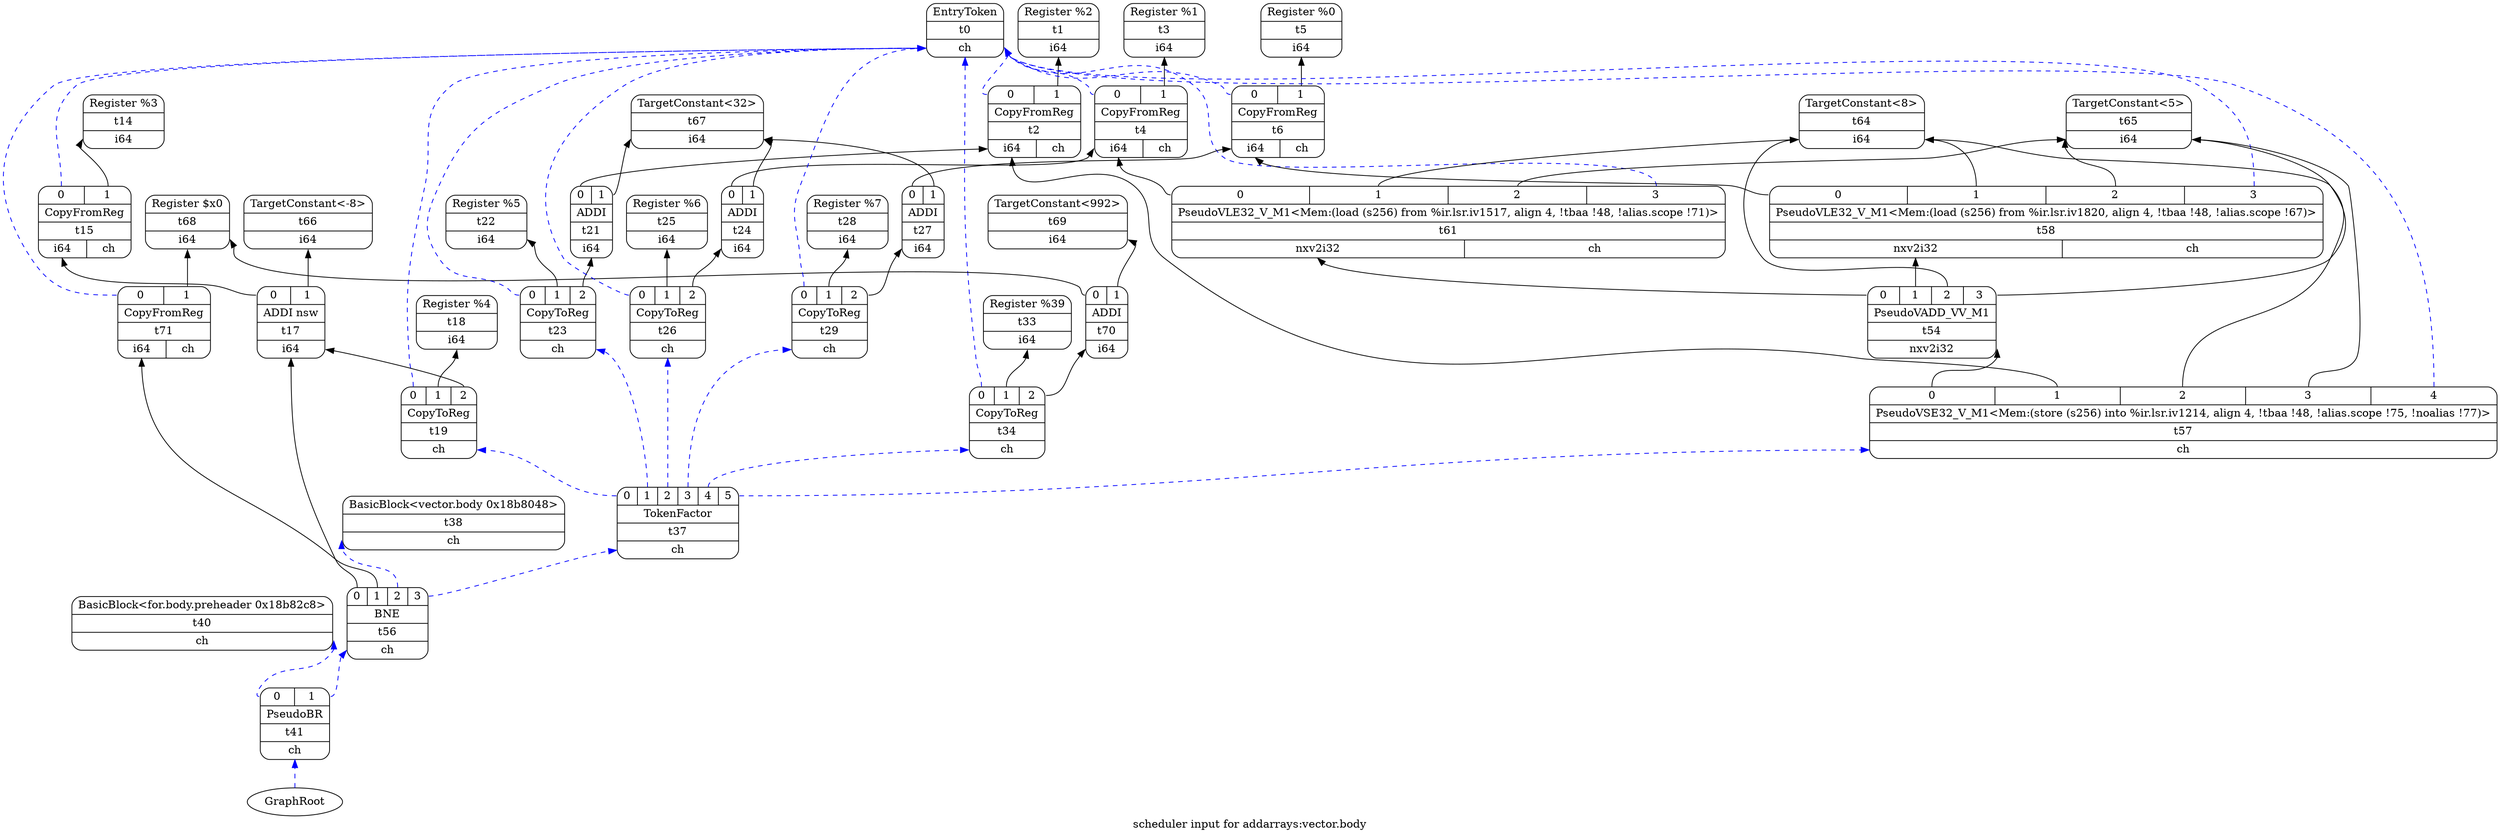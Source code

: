 digraph "scheduler input for addarrays:vector.body" {
	rankdir="BT";
	label="scheduler input for addarrays:vector.body";

	Node0x1808f68 [shape=record,shape=Mrecord,label="{EntryToken|t0|{<d0>ch}}"];
	Node0x18c1380 [shape=record,shape=Mrecord,label="{Register %2|t1|{<d0>i64}}"];
	Node0x18bdf70 [shape=record,shape=Mrecord,label="{Register %1|t3|{<d0>i64}}"];
	Node0x18bd548 [shape=record,shape=Mrecord,label="{Register %0|t5|{<d0>i64}}"];
	Node0x18ba610 [shape=record,shape=Mrecord,label="{Register %3|t14|{<d0>i64}}"];
	Node0x18bd6e8 [shape=record,shape=Mrecord,label="{Register %4|t18|{<d0>i64}}"];
	Node0x18b51d8 [shape=record,shape=Mrecord,label="{Register %5|t22|{<d0>i64}}"];
	Node0x18b5c68 [shape=record,shape=Mrecord,label="{Register %6|t25|{<d0>i64}}"];
	Node0x18b5e08 [shape=record,shape=Mrecord,label="{Register %7|t28|{<d0>i64}}"];
	Node0x18bddd0 [shape=record,shape=Mrecord,label="{Register %39|t33|{<d0>i64}}"];
	Node0x18b5170 [shape=record,shape=Mrecord,label="{BasicBlock\<vector.body 0x18b8048\>|t38|{<d0>ch}}"];
	Node0x18bad60 [shape=record,shape=Mrecord,label="{BasicBlock\<for.body.preheader 0x18b82c8\>|t40|{<d0>ch}}"];
	Node0x18ba818 [shape=record,shape=Mrecord,label="{{<s0>0|<s1>1}|CopyFromReg|t2|{<d0>i64|<d1>ch}}"];
	Node0x18ba818:s0 -> Node0x1808f68:d0[color=blue,style=dashed];
	Node0x18ba818:s1 -> Node0x18c1380:d0;
	Node0x18c13e8 [shape=record,shape=Mrecord,label="{{<s0>0|<s1>1}|CopyFromReg|t4|{<d0>i64|<d1>ch}}"];
	Node0x18c13e8:s0 -> Node0x1808f68:d0[color=blue,style=dashed];
	Node0x18c13e8:s1 -> Node0x18bdf70:d0;
	Node0x18baf68 [shape=record,shape=Mrecord,label="{{<s0>0|<s1>1}|CopyFromReg|t6|{<d0>i64|<d1>ch}}"];
	Node0x18baf68:s0 -> Node0x1808f68:d0[color=blue,style=dashed];
	Node0x18baf68:s1 -> Node0x18bd548:d0;
	Node0x18b6078 [shape=record,shape=Mrecord,label="{{<s0>0|<s1>1}|CopyFromReg|t15|{<d0>i64|<d1>ch}}"];
	Node0x18b6078:s0 -> Node0x1808f68:d0[color=blue,style=dashed];
	Node0x18b6078:s1 -> Node0x18ba610:d0;
	Node0x18bb240 [shape=record,shape=Mrecord,label="{{<s0>0|<s1>1|<s2>2}|CopyToReg|t34|{<d0>ch}}"];
	Node0x18bb240:s0 -> Node0x1808f68:d0[color=blue,style=dashed];
	Node0x18bb240:s1 -> Node0x18bddd0:d0;
	Node0x18bb240:s2 -> Node0x18c1248:d0;
	Node0x18bac90 [shape=record,shape=Mrecord,label="{{<s0>0|<s1>1}|ADDI|t21|{<d0>i64}}"];
	Node0x18bac90:s0 -> Node0x18ba818:d0;
	Node0x18bac90:s1 -> Node0x18baa88:d0;
	Node0x18c1658 [shape=record,shape=Mrecord,label="{{<s0>0|<s1>1|<s2>2|<s3>3}|PseudoVLE32_V_M1\<Mem:(load (s256) from %ir.lsr.iv1517, align 4, !tbaa !48, !alias.scope !71)\>|t61|{<d0>nxv2i32|<d1>ch}}"];
	Node0x18c1658:s0 -> Node0x18c13e8:d0;
	Node0x18c1658:s1 -> Node0x18bae98:d0;
	Node0x18c1658:s2 -> Node0x18c1e78:d0;
	Node0x18c1658:s3 -> Node0x1808f68:d0[color=blue,style=dashed];
	Node0x18b5b30 [shape=record,shape=Mrecord,label="{{<s0>0|<s1>1}|ADDI|t24|{<d0>i64}}"];
	Node0x18b5b30:s0 -> Node0x18c13e8:d0;
	Node0x18b5b30:s1 -> Node0x18baa88:d0;
	Node0x18bd9c0 [shape=record,shape=Mrecord,label="{{<s0>0|<s1>1|<s2>2|<s3>3}|PseudoVLE32_V_M1\<Mem:(load (s256) from %ir.lsr.iv1820, align 4, !tbaa !48, !alias.scope !67)\>|t58|{<d0>nxv2i32|<d1>ch}}"];
	Node0x18bd9c0:s0 -> Node0x18baf68:d0;
	Node0x18bd9c0:s1 -> Node0x18bae98:d0;
	Node0x18bd9c0:s2 -> Node0x18c1e78:d0;
	Node0x18bd9c0:s3 -> Node0x1808f68:d0[color=blue,style=dashed];
	Node0x18b5858 [shape=record,shape=Mrecord,label="{{<s0>0|<s1>1}|ADDI|t27|{<d0>i64}}"];
	Node0x18b5858:s0 -> Node0x18baf68:d0;
	Node0x18b5858:s1 -> Node0x18baa88:d0;
	Node0x18bb108 [shape=record,shape=Mrecord,label="{{<s0>0|<s1>1}|ADDI nsw|t17|{<d0>i64}}"];
	Node0x18bb108:s0 -> Node0x18b6078:d0;
	Node0x18bb108:s1 -> Node0x18ba748:d0;
	Node0x18b5f40 [shape=record,shape=Mrecord,label="{{<s0>0|<s1>1|<s2>2}|CopyToReg|t23|{<d0>ch}}"];
	Node0x18b5f40:s0 -> Node0x1808f68:d0[color=blue,style=dashed];
	Node0x18b5f40:s1 -> Node0x18b51d8:d0;
	Node0x18b5f40:s2 -> Node0x18bac90:d0;
	Node0x18b5378 [shape=record,shape=Mrecord,label="{{<s0>0|<s1>1|<s2>2}|CopyToReg|t26|{<d0>ch}}"];
	Node0x18b5378:s0 -> Node0x1808f68:d0[color=blue,style=dashed];
	Node0x18b5378:s1 -> Node0x18b5c68:d0;
	Node0x18b5378:s2 -> Node0x18b5b30:d0;
	Node0x18c1ee0 [shape=record,shape=Mrecord,label="{{<s0>0|<s1>1|<s2>2|<s3>3}|PseudoVADD_VV_M1|t54|{<d0>nxv2i32}}"];
	Node0x18c1ee0:s0 -> Node0x18c1658:d0;
	Node0x18c1ee0:s1 -> Node0x18bd9c0:d0;
	Node0x18c1ee0:s2 -> Node0x18bae98:d0;
	Node0x18c1ee0:s3 -> Node0x18c1e78:d0;
	Node0x18b5310 [shape=record,shape=Mrecord,label="{{<s0>0|<s1>1|<s2>2}|CopyToReg|t29|{<d0>ch}}"];
	Node0x18b5310:s0 -> Node0x1808f68:d0[color=blue,style=dashed];
	Node0x18b5310:s1 -> Node0x18b5e08:d0;
	Node0x18b5310:s2 -> Node0x18b5858:d0;
	Node0x18b5d38 [shape=record,shape=Mrecord,label="{{<s0>0|<s1>1|<s2>2}|CopyToReg|t19|{<d0>ch}}"];
	Node0x18b5d38:s0 -> Node0x1808f68:d0[color=blue,style=dashed];
	Node0x18b5d38:s1 -> Node0x18bd6e8:d0;
	Node0x18b5d38:s2 -> Node0x18bb108:d0;
	Node0x18bd478 [shape=record,shape=Mrecord,label="{{<s0>0|<s1>1|<s2>2|<s3>3|<s4>4}|PseudoVSE32_V_M1\<Mem:(store (s256) into %ir.lsr.iv1214, align 4, !tbaa !48, !alias.scope !75, !noalias !77)\>|t57|{<d0>ch}}"];
	Node0x18bd478:s0 -> Node0x18c1ee0:d0;
	Node0x18bd478:s1 -> Node0x18ba818:d0;
	Node0x18bd478:s2 -> Node0x18bae98:d0;
	Node0x18bd478:s3 -> Node0x18c1e78:d0;
	Node0x18bd478:s4 -> Node0x1808f68:d0[color=blue,style=dashed];
	Node0x18ba950 [shape=record,shape=Mrecord,label="{{<s0>0|<s1>1|<s2>2|<s3>3|<s4>4|<s5>5}|TokenFactor|t37|{<d0>ch}}"];
	Node0x18ba950:s0 -> Node0x18b5d38:d0[color=blue,style=dashed];
	Node0x18ba950:s1 -> Node0x18b5f40:d0[color=blue,style=dashed];
	Node0x18ba950:s2 -> Node0x18b5378:d0[color=blue,style=dashed];
	Node0x18ba950:s3 -> Node0x18b5310:d0[color=blue,style=dashed];
	Node0x18ba950:s4 -> Node0x18bb240:d0[color=blue,style=dashed];
	Node0x18ba950:s5 -> Node0x18bd478:d0[color=blue,style=dashed];
	Node0x18ba678 [shape=record,shape=Mrecord,label="{{<s0>0|<s1>1|<s2>2|<s3>3}|BNE|t56|{<d0>ch}}"];
	Node0x18ba678:s0 -> Node0x18bb108:d0;
	Node0x18ba678:s1 -> Node0x18b5a60:d0;
	Node0x18ba678:s2 -> Node0x18b5170:d0[color=blue,style=dashed];
	Node0x18ba678:s3 -> Node0x18ba950:d0[color=blue,style=dashed];
	Node0x18bd2d8 [shape=record,shape=Mrecord,label="{{<s0>0|<s1>1}|PseudoBR|t41|{<d0>ch}}"];
	Node0x18bd2d8:s0 -> Node0x18bad60:d0[color=blue,style=dashed];
	Node0x18bd2d8:s1 -> Node0x18ba678:d0[color=blue,style=dashed];
	Node0x18bae98 [shape=record,shape=Mrecord,label="{TargetConstant\<8\>|t64|{<d0>i64}}"];
	Node0x18c1e78 [shape=record,shape=Mrecord,label="{TargetConstant\<5\>|t65|{<d0>i64}}"];
	Node0x18ba748 [shape=record,shape=Mrecord,label="{TargetConstant\<-8\>|t66|{<d0>i64}}"];
	Node0x18baa88 [shape=record,shape=Mrecord,label="{TargetConstant\<32\>|t67|{<d0>i64}}"];
	Node0x18c12b0 [shape=record,shape=Mrecord,label="{Register $x0|t68|{<d0>i64}}"];
	Node0x18bdb60 [shape=record,shape=Mrecord,label="{TargetConstant\<992\>|t69|{<d0>i64}}"];
	Node0x18c1248 [shape=record,shape=Mrecord,label="{{<s0>0|<s1>1}|ADDI|t70|{<d0>i64}}"];
	Node0x18c1248:s0 -> Node0x18c12b0:d0;
	Node0x18c1248:s1 -> Node0x18bdb60:d0;
	Node0x18b5a60 [shape=record,shape=Mrecord,label="{{<s0>0|<s1>1}|CopyFromReg|t71|{<d0>i64|<d1>ch}}"];
	Node0x18b5a60:s0 -> Node0x1808f68:d0[color=blue,style=dashed];
	Node0x18b5a60:s1 -> Node0x18c12b0:d0;
	Node0x0[ plaintext=circle, label ="GraphRoot"];
	Node0x0 -> Node0x18bd2d8:d0[color=blue,style=dashed];
}
